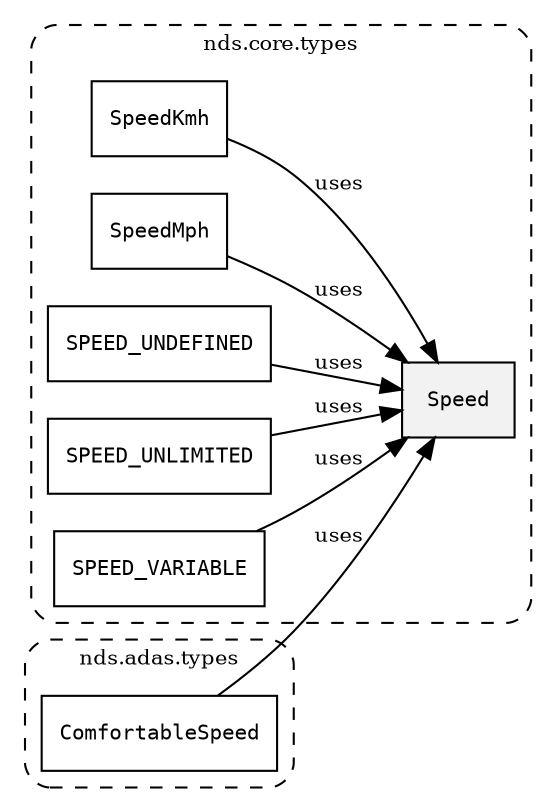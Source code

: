 /**
 * This dot file creates symbol collaboration diagram for Speed.
 */
digraph ZSERIO
{
    node [shape=box, fontsize=10];
    rankdir="LR";
    fontsize=10;
    tooltip="Speed collaboration diagram";

    subgraph "cluster_nds.core.types"
    {
        style="dashed, rounded";
        label="nds.core.types";
        tooltip="Package nds.core.types";
        href="../../../content/packages/nds.core.types.html#Package-nds-core-types";
        target="_parent";

        "Speed" [style="filled", fillcolor="#0000000D", target="_parent", label=<<font face="monospace"><table align="center" border="0" cellspacing="0" cellpadding="0"><tr><td href="../../../content/packages/nds.core.types.html#Subtype-Speed" title="Subtype defined in nds.core.types">Speed</td></tr></table></font>>];
        "SpeedKmh" [target="_parent", label=<<font face="monospace"><table align="center" border="0" cellspacing="0" cellpadding="0"><tr><td href="../../../content/packages/nds.core.types.html#Subtype-SpeedKmh" title="Subtype defined in nds.core.types">SpeedKmh</td></tr></table></font>>];
        "SpeedMph" [target="_parent", label=<<font face="monospace"><table align="center" border="0" cellspacing="0" cellpadding="0"><tr><td href="../../../content/packages/nds.core.types.html#Subtype-SpeedMph" title="Subtype defined in nds.core.types">SpeedMph</td></tr></table></font>>];
        "SPEED_UNDEFINED" [target="_parent", label=<<font face="monospace"><table align="center" border="0" cellspacing="0" cellpadding="0"><tr><td href="../../../content/packages/nds.core.types.html#Constant-SPEED_UNDEFINED" title="Constant defined in nds.core.types">SPEED_UNDEFINED</td></tr></table></font>>];
        "SPEED_UNLIMITED" [target="_parent", label=<<font face="monospace"><table align="center" border="0" cellspacing="0" cellpadding="0"><tr><td href="../../../content/packages/nds.core.types.html#Constant-SPEED_UNLIMITED" title="Constant defined in nds.core.types">SPEED_UNLIMITED</td></tr></table></font>>];
        "SPEED_VARIABLE" [target="_parent", label=<<font face="monospace"><table align="center" border="0" cellspacing="0" cellpadding="0"><tr><td href="../../../content/packages/nds.core.types.html#Constant-SPEED_VARIABLE" title="Constant defined in nds.core.types">SPEED_VARIABLE</td></tr></table></font>>];
    }

    subgraph "cluster_nds.adas.types"
    {
        style="dashed, rounded";
        label="nds.adas.types";
        tooltip="Package nds.adas.types";
        href="../../../content/packages/nds.adas.types.html#Package-nds-adas-types";
        target="_parent";

        "ComfortableSpeed" [target="_parent", label=<<font face="monospace"><table align="center" border="0" cellspacing="0" cellpadding="0"><tr><td href="../../../content/packages/nds.adas.types.html#Subtype-ComfortableSpeed" title="Subtype defined in nds.adas.types">ComfortableSpeed</td></tr></table></font>>];
    }

    "SpeedKmh" -> "Speed" [label="uses", fontsize=10];
    "SpeedMph" -> "Speed" [label="uses", fontsize=10];
    "SPEED_UNDEFINED" -> "Speed" [label="uses", fontsize=10];
    "SPEED_UNLIMITED" -> "Speed" [label="uses", fontsize=10];
    "SPEED_VARIABLE" -> "Speed" [label="uses", fontsize=10];
    "ComfortableSpeed" -> "Speed" [label="uses", fontsize=10];
}
